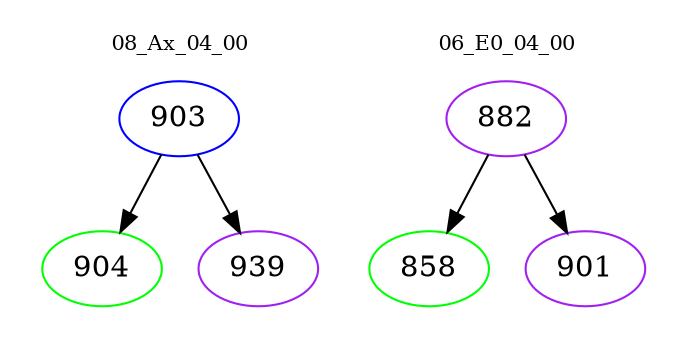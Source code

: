digraph{
subgraph cluster_0 {
color = white
label = "08_Ax_04_00";
fontsize=10;
T0_903 [label="903", color="blue"]
T0_903 -> T0_904 [color="black"]
T0_904 [label="904", color="green"]
T0_903 -> T0_939 [color="black"]
T0_939 [label="939", color="purple"]
}
subgraph cluster_1 {
color = white
label = "06_E0_04_00";
fontsize=10;
T1_882 [label="882", color="purple"]
T1_882 -> T1_858 [color="black"]
T1_858 [label="858", color="green"]
T1_882 -> T1_901 [color="black"]
T1_901 [label="901", color="purple"]
}
}
